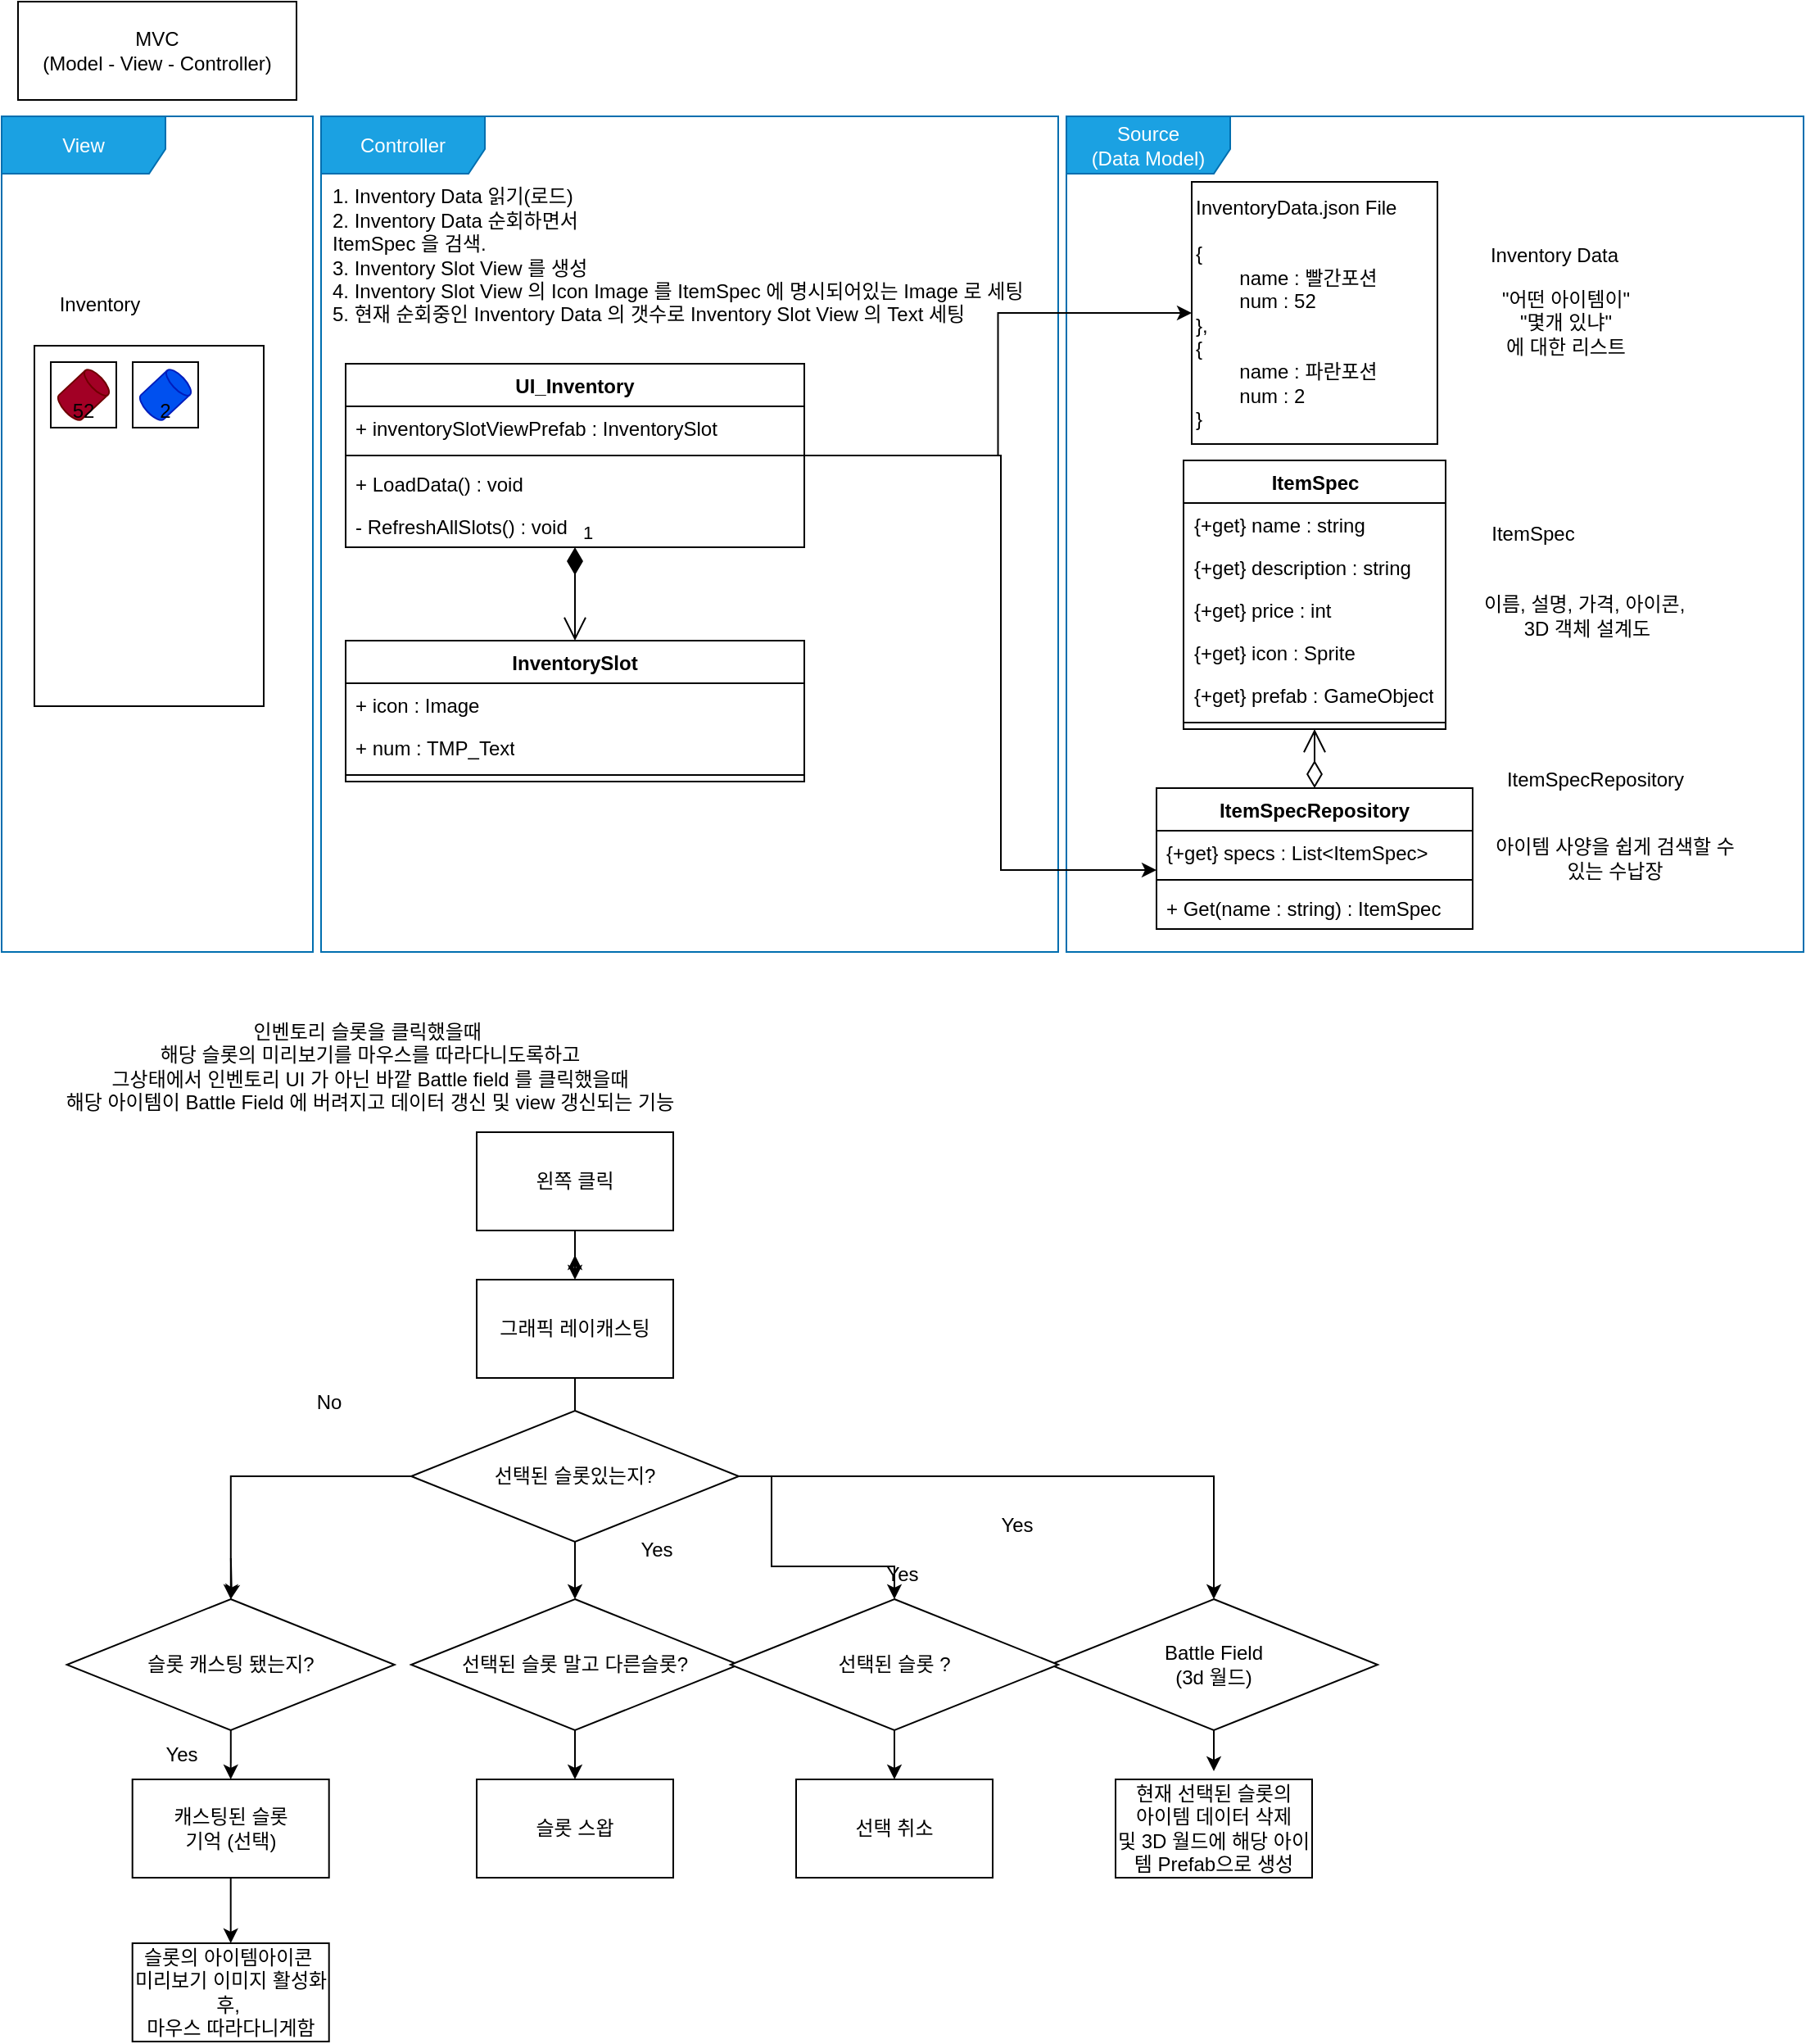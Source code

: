 <mxfile version="24.7.17">
  <diagram id="C5RBs43oDa-KdzZeNtuy" name="Page-1">
    <mxGraphModel dx="1154" dy="1751" grid="1" gridSize="10" guides="1" tooltips="1" connect="1" arrows="1" fold="1" page="1" pageScale="1" pageWidth="827" pageHeight="1169" math="0" shadow="0">
      <root>
        <mxCell id="WIyWlLk6GJQsqaUBKTNV-0" />
        <mxCell id="WIyWlLk6GJQsqaUBKTNV-1" parent="WIyWlLk6GJQsqaUBKTNV-0" />
        <mxCell id="G_scR9rmU6DZM21YWqUE-0" value="MVC&lt;div&gt;(Model - View - Controller)&lt;/div&gt;" style="rounded=0;whiteSpace=wrap;html=1;" vertex="1" parent="WIyWlLk6GJQsqaUBKTNV-1">
          <mxGeometry x="10" y="-120" width="170" height="60" as="geometry" />
        </mxCell>
        <mxCell id="G_scR9rmU6DZM21YWqUE-1" value="Inventory" style="text;html=1;align=center;verticalAlign=middle;whiteSpace=wrap;rounded=0;" vertex="1" parent="WIyWlLk6GJQsqaUBKTNV-1">
          <mxGeometry x="20" y="50" width="80" height="30" as="geometry" />
        </mxCell>
        <mxCell id="G_scR9rmU6DZM21YWqUE-3" value="" style="rounded=0;whiteSpace=wrap;html=1;" vertex="1" parent="WIyWlLk6GJQsqaUBKTNV-1">
          <mxGeometry x="20" y="90" width="140" height="220" as="geometry" />
        </mxCell>
        <mxCell id="G_scR9rmU6DZM21YWqUE-18" value="Inventory Data" style="text;html=1;align=center;verticalAlign=middle;whiteSpace=wrap;rounded=0;" vertex="1" parent="WIyWlLk6GJQsqaUBKTNV-1">
          <mxGeometry x="893" y="20" width="110" height="30" as="geometry" />
        </mxCell>
        <mxCell id="G_scR9rmU6DZM21YWqUE-19" value="&quot;어떤 아이템이&quot;&lt;div&gt;&quot;몇개 있냐&quot;&lt;/div&gt;&lt;div&gt;에 대한 리스트&lt;/div&gt;" style="text;html=1;align=center;verticalAlign=middle;whiteSpace=wrap;rounded=0;" vertex="1" parent="WIyWlLk6GJQsqaUBKTNV-1">
          <mxGeometry x="879.5" y="51" width="150" height="50" as="geometry" />
        </mxCell>
        <mxCell id="G_scR9rmU6DZM21YWqUE-20" value="ItemSpec" style="text;html=1;align=center;verticalAlign=middle;whiteSpace=wrap;rounded=0;" vertex="1" parent="WIyWlLk6GJQsqaUBKTNV-1">
          <mxGeometry x="904.5" y="190" width="60" height="30" as="geometry" />
        </mxCell>
        <mxCell id="G_scR9rmU6DZM21YWqUE-21" value="이름, 설명, 가격, 아이콘,&amp;nbsp;&lt;div&gt;3D 객체 설계도&lt;/div&gt;" style="text;html=1;align=center;verticalAlign=middle;whiteSpace=wrap;rounded=0;" vertex="1" parent="WIyWlLk6GJQsqaUBKTNV-1">
          <mxGeometry x="893" y="230" width="150" height="50" as="geometry" />
        </mxCell>
        <mxCell id="G_scR9rmU6DZM21YWqUE-22" value="1. Inventory Data 읽기(로드)&lt;div&gt;2. Inventory Data 순회하면서&amp;nbsp;&lt;/div&gt;&lt;div&gt;ItemSpec 을 검색.&lt;/div&gt;&lt;div&gt;3. Inventory Slot View 를 생성&lt;/div&gt;&lt;div&gt;4. Inventory Slot View 의 Icon Image 를 ItemSpec 에 명시되어있는 Image 로 세팅&lt;/div&gt;&lt;div&gt;5. 현재 순회중인 Inventory Data 의 갯수로 Inventory Slot View 의 Text 세팅&lt;/div&gt;" style="text;html=1;align=left;verticalAlign=middle;whiteSpace=wrap;rounded=0;" vertex="1" parent="WIyWlLk6GJQsqaUBKTNV-1">
          <mxGeometry x="200" y="-10" width="440" height="90" as="geometry" />
        </mxCell>
        <mxCell id="G_scR9rmU6DZM21YWqUE-29" value="" style="whiteSpace=wrap;html=1;aspect=fixed;" vertex="1" parent="WIyWlLk6GJQsqaUBKTNV-1">
          <mxGeometry x="30" y="100" width="40" height="40" as="geometry" />
        </mxCell>
        <mxCell id="G_scR9rmU6DZM21YWqUE-30" value="" style="shape=cylinder3;whiteSpace=wrap;html=1;boundedLbl=1;backgroundOutline=1;size=4.037;rotation=47;fillColor=#a20025;fontColor=#ffffff;strokeColor=#6F0000;" vertex="1" parent="WIyWlLk6GJQsqaUBKTNV-1">
          <mxGeometry x="39.85" y="105" width="20.3" height="30" as="geometry" />
        </mxCell>
        <mxCell id="G_scR9rmU6DZM21YWqUE-32" value="52" style="text;html=1;align=center;verticalAlign=middle;whiteSpace=wrap;rounded=0;" vertex="1" parent="WIyWlLk6GJQsqaUBKTNV-1">
          <mxGeometry x="30" y="120" width="40" height="20" as="geometry" />
        </mxCell>
        <mxCell id="G_scR9rmU6DZM21YWqUE-33" value="" style="whiteSpace=wrap;html=1;aspect=fixed;" vertex="1" parent="WIyWlLk6GJQsqaUBKTNV-1">
          <mxGeometry x="80" y="100" width="40" height="40" as="geometry" />
        </mxCell>
        <mxCell id="G_scR9rmU6DZM21YWqUE-34" value="" style="shape=cylinder3;whiteSpace=wrap;html=1;boundedLbl=1;backgroundOutline=1;size=4.037;rotation=47;fillColor=#0050ef;fontColor=#ffffff;strokeColor=#001DBC;" vertex="1" parent="WIyWlLk6GJQsqaUBKTNV-1">
          <mxGeometry x="89.85" y="105" width="20.3" height="30" as="geometry" />
        </mxCell>
        <mxCell id="G_scR9rmU6DZM21YWqUE-35" value="2" style="text;html=1;align=center;verticalAlign=middle;whiteSpace=wrap;rounded=0;" vertex="1" parent="WIyWlLk6GJQsqaUBKTNV-1">
          <mxGeometry x="80" y="120" width="40" height="20" as="geometry" />
        </mxCell>
        <mxCell id="G_scR9rmU6DZM21YWqUE-36" value="ItemSpecRepository" style="text;html=1;align=center;verticalAlign=middle;whiteSpace=wrap;rounded=0;" vertex="1" parent="WIyWlLk6GJQsqaUBKTNV-1">
          <mxGeometry x="903" y="340" width="140" height="30" as="geometry" />
        </mxCell>
        <mxCell id="G_scR9rmU6DZM21YWqUE-37" value="ItemSpec" style="swimlane;fontStyle=1;align=center;verticalAlign=top;childLayout=stackLayout;horizontal=1;startSize=26;horizontalStack=0;resizeParent=1;resizeParentMax=0;resizeLast=0;collapsible=1;marginBottom=0;whiteSpace=wrap;html=1;" vertex="1" parent="WIyWlLk6GJQsqaUBKTNV-1">
          <mxGeometry x="721.5" y="160" width="160" height="164" as="geometry" />
        </mxCell>
        <mxCell id="G_scR9rmU6DZM21YWqUE-38" value="{+get} name : string" style="text;strokeColor=none;fillColor=none;align=left;verticalAlign=top;spacingLeft=4;spacingRight=4;overflow=hidden;rotatable=0;points=[[0,0.5],[1,0.5]];portConstraint=eastwest;whiteSpace=wrap;html=1;" vertex="1" parent="G_scR9rmU6DZM21YWqUE-37">
          <mxGeometry y="26" width="160" height="26" as="geometry" />
        </mxCell>
        <mxCell id="G_scR9rmU6DZM21YWqUE-41" value="{+get} description : string" style="text;strokeColor=none;fillColor=none;align=left;verticalAlign=top;spacingLeft=4;spacingRight=4;overflow=hidden;rotatable=0;points=[[0,0.5],[1,0.5]];portConstraint=eastwest;whiteSpace=wrap;html=1;" vertex="1" parent="G_scR9rmU6DZM21YWqUE-37">
          <mxGeometry y="52" width="160" height="26" as="geometry" />
        </mxCell>
        <mxCell id="G_scR9rmU6DZM21YWqUE-42" value="{+get} price : int" style="text;strokeColor=none;fillColor=none;align=left;verticalAlign=top;spacingLeft=4;spacingRight=4;overflow=hidden;rotatable=0;points=[[0,0.5],[1,0.5]];portConstraint=eastwest;whiteSpace=wrap;html=1;" vertex="1" parent="G_scR9rmU6DZM21YWqUE-37">
          <mxGeometry y="78" width="160" height="26" as="geometry" />
        </mxCell>
        <mxCell id="G_scR9rmU6DZM21YWqUE-43" value="{+get} icon : Sprite" style="text;strokeColor=none;fillColor=none;align=left;verticalAlign=top;spacingLeft=4;spacingRight=4;overflow=hidden;rotatable=0;points=[[0,0.5],[1,0.5]];portConstraint=eastwest;whiteSpace=wrap;html=1;" vertex="1" parent="G_scR9rmU6DZM21YWqUE-37">
          <mxGeometry y="104" width="160" height="26" as="geometry" />
        </mxCell>
        <mxCell id="G_scR9rmU6DZM21YWqUE-44" value="{+get} prefab : GameObject" style="text;strokeColor=none;fillColor=none;align=left;verticalAlign=top;spacingLeft=4;spacingRight=4;overflow=hidden;rotatable=0;points=[[0,0.5],[1,0.5]];portConstraint=eastwest;whiteSpace=wrap;html=1;" vertex="1" parent="G_scR9rmU6DZM21YWqUE-37">
          <mxGeometry y="130" width="160" height="26" as="geometry" />
        </mxCell>
        <mxCell id="G_scR9rmU6DZM21YWqUE-39" value="" style="line;strokeWidth=1;fillColor=none;align=left;verticalAlign=middle;spacingTop=-1;spacingLeft=3;spacingRight=3;rotatable=0;labelPosition=right;points=[];portConstraint=eastwest;strokeColor=inherit;" vertex="1" parent="G_scR9rmU6DZM21YWqUE-37">
          <mxGeometry y="156" width="160" height="8" as="geometry" />
        </mxCell>
        <mxCell id="G_scR9rmU6DZM21YWqUE-45" value="ItemSpecRepository" style="swimlane;fontStyle=1;align=center;verticalAlign=top;childLayout=stackLayout;horizontal=1;startSize=26;horizontalStack=0;resizeParent=1;resizeParentMax=0;resizeLast=0;collapsible=1;marginBottom=0;whiteSpace=wrap;html=1;" vertex="1" parent="WIyWlLk6GJQsqaUBKTNV-1">
          <mxGeometry x="705" y="360" width="193" height="86" as="geometry" />
        </mxCell>
        <mxCell id="G_scR9rmU6DZM21YWqUE-50" value="{+get} specs : List&amp;lt;ItemSpec&amp;gt;" style="text;strokeColor=none;fillColor=none;align=left;verticalAlign=top;spacingLeft=4;spacingRight=4;overflow=hidden;rotatable=0;points=[[0,0.5],[1,0.5]];portConstraint=eastwest;whiteSpace=wrap;html=1;" vertex="1" parent="G_scR9rmU6DZM21YWqUE-45">
          <mxGeometry y="26" width="193" height="26" as="geometry" />
        </mxCell>
        <mxCell id="G_scR9rmU6DZM21YWqUE-51" value="" style="line;strokeWidth=1;fillColor=none;align=left;verticalAlign=middle;spacingTop=-1;spacingLeft=3;spacingRight=3;rotatable=0;labelPosition=right;points=[];portConstraint=eastwest;strokeColor=inherit;" vertex="1" parent="G_scR9rmU6DZM21YWqUE-45">
          <mxGeometry y="52" width="193" height="8" as="geometry" />
        </mxCell>
        <mxCell id="G_scR9rmU6DZM21YWqUE-52" value="+ Get(name : string) : ItemSpec" style="text;strokeColor=none;fillColor=none;align=left;verticalAlign=top;spacingLeft=4;spacingRight=4;overflow=hidden;rotatable=0;points=[[0,0.5],[1,0.5]];portConstraint=eastwest;whiteSpace=wrap;html=1;" vertex="1" parent="G_scR9rmU6DZM21YWqUE-45">
          <mxGeometry y="60" width="193" height="26" as="geometry" />
        </mxCell>
        <mxCell id="G_scR9rmU6DZM21YWqUE-53" value="" style="endArrow=open;html=1;endSize=12;startArrow=diamondThin;startSize=14;startFill=0;edgeStyle=orthogonalEdgeStyle;rounded=0;exitX=0.5;exitY=0;exitDx=0;exitDy=0;" edge="1" parent="WIyWlLk6GJQsqaUBKTNV-1" source="G_scR9rmU6DZM21YWqUE-45" target="G_scR9rmU6DZM21YWqUE-37">
          <mxGeometry relative="1" as="geometry">
            <mxPoint x="349.5" y="300" as="sourcePoint" />
            <mxPoint x="509.5" y="300" as="targetPoint" />
          </mxGeometry>
        </mxCell>
        <mxCell id="G_scR9rmU6DZM21YWqUE-56" value="InventoryData.json File&lt;div&gt;&lt;br&gt;&lt;/div&gt;&lt;div&gt;{&lt;/div&gt;&lt;div&gt;&lt;span style=&quot;white-space: pre;&quot;&gt;&#x9;&lt;/span&gt;name : 빨간포션&lt;br&gt;&lt;/div&gt;&lt;div&gt;&lt;span style=&quot;white-space: pre;&quot;&gt;&#x9;&lt;/span&gt;num : 52&lt;/div&gt;&lt;div&gt;},&lt;/div&gt;&lt;div&gt;{&lt;/div&gt;&lt;div&gt;&lt;span style=&quot;white-space: pre;&quot;&gt;&#x9;&lt;/span&gt;name : 파란포션&lt;/div&gt;&lt;div&gt;&lt;span style=&quot;white-space: pre;&quot;&gt;&#x9;&lt;/span&gt;num : 2&lt;/div&gt;&lt;div&gt;}&lt;/div&gt;" style="html=1;whiteSpace=wrap;align=left;" vertex="1" parent="WIyWlLk6GJQsqaUBKTNV-1">
          <mxGeometry x="726.5" y="-10" width="150" height="160" as="geometry" />
        </mxCell>
        <mxCell id="G_scR9rmU6DZM21YWqUE-57" value="아이템 사양을 쉽게 검색할 수 있는 수납장" style="text;html=1;align=center;verticalAlign=middle;whiteSpace=wrap;rounded=0;" vertex="1" parent="WIyWlLk6GJQsqaUBKTNV-1">
          <mxGeometry x="910" y="378" width="150" height="50" as="geometry" />
        </mxCell>
        <mxCell id="G_scR9rmU6DZM21YWqUE-58" value="Source&lt;div&gt;(Data Model)&lt;/div&gt;" style="shape=umlFrame;whiteSpace=wrap;html=1;pointerEvents=0;fillColor=#1ba1e2;fontColor=#ffffff;strokeColor=#006EAF;width=100;height=35;" vertex="1" parent="WIyWlLk6GJQsqaUBKTNV-1">
          <mxGeometry x="650" y="-50" width="450" height="510" as="geometry" />
        </mxCell>
        <mxCell id="G_scR9rmU6DZM21YWqUE-59" value="View" style="shape=umlFrame;whiteSpace=wrap;html=1;pointerEvents=0;fillColor=#1ba1e2;fontColor=#ffffff;strokeColor=#006EAF;width=100;height=35;" vertex="1" parent="WIyWlLk6GJQsqaUBKTNV-1">
          <mxGeometry y="-50" width="190" height="510" as="geometry" />
        </mxCell>
        <mxCell id="G_scR9rmU6DZM21YWqUE-60" value="Controller" style="shape=umlFrame;whiteSpace=wrap;html=1;pointerEvents=0;fillColor=#1ba1e2;fontColor=#ffffff;strokeColor=#006EAF;width=100;height=35;" vertex="1" parent="WIyWlLk6GJQsqaUBKTNV-1">
          <mxGeometry x="195" y="-50" width="450" height="510" as="geometry" />
        </mxCell>
        <mxCell id="G_scR9rmU6DZM21YWqUE-78" style="edgeStyle=orthogonalEdgeStyle;rounded=0;orthogonalLoop=1;jettySize=auto;html=1;" edge="1" parent="WIyWlLk6GJQsqaUBKTNV-1" source="G_scR9rmU6DZM21YWqUE-61" target="G_scR9rmU6DZM21YWqUE-56">
          <mxGeometry relative="1" as="geometry" />
        </mxCell>
        <mxCell id="G_scR9rmU6DZM21YWqUE-61" value="UI_Inventory" style="swimlane;fontStyle=1;align=center;verticalAlign=top;childLayout=stackLayout;horizontal=1;startSize=26;horizontalStack=0;resizeParent=1;resizeParentMax=0;resizeLast=0;collapsible=1;marginBottom=0;whiteSpace=wrap;html=1;" vertex="1" parent="WIyWlLk6GJQsqaUBKTNV-1">
          <mxGeometry x="210" y="101" width="280" height="112" as="geometry" />
        </mxCell>
        <mxCell id="G_scR9rmU6DZM21YWqUE-68" value="+ inventorySlotViewPrefab : InventorySlot" style="text;strokeColor=none;fillColor=none;align=left;verticalAlign=top;spacingLeft=4;spacingRight=4;overflow=hidden;rotatable=0;points=[[0,0.5],[1,0.5]];portConstraint=eastwest;whiteSpace=wrap;html=1;" vertex="1" parent="G_scR9rmU6DZM21YWqUE-61">
          <mxGeometry y="26" width="280" height="26" as="geometry" />
        </mxCell>
        <mxCell id="G_scR9rmU6DZM21YWqUE-67" value="" style="line;strokeWidth=1;fillColor=none;align=left;verticalAlign=middle;spacingTop=-1;spacingLeft=3;spacingRight=3;rotatable=0;labelPosition=right;points=[];portConstraint=eastwest;strokeColor=inherit;" vertex="1" parent="G_scR9rmU6DZM21YWqUE-61">
          <mxGeometry y="52" width="280" height="8" as="geometry" />
        </mxCell>
        <mxCell id="G_scR9rmU6DZM21YWqUE-62" value="+ LoadData() : void" style="text;strokeColor=none;fillColor=none;align=left;verticalAlign=top;spacingLeft=4;spacingRight=4;overflow=hidden;rotatable=0;points=[[0,0.5],[1,0.5]];portConstraint=eastwest;whiteSpace=wrap;html=1;" vertex="1" parent="G_scR9rmU6DZM21YWqUE-61">
          <mxGeometry y="60" width="280" height="26" as="geometry" />
        </mxCell>
        <mxCell id="G_scR9rmU6DZM21YWqUE-76" value="- RefreshAllSlots() : void" style="text;strokeColor=none;fillColor=none;align=left;verticalAlign=top;spacingLeft=4;spacingRight=4;overflow=hidden;rotatable=0;points=[[0,0.5],[1,0.5]];portConstraint=eastwest;whiteSpace=wrap;html=1;" vertex="1" parent="G_scR9rmU6DZM21YWqUE-61">
          <mxGeometry y="86" width="280" height="26" as="geometry" />
        </mxCell>
        <mxCell id="G_scR9rmU6DZM21YWqUE-75" style="edgeStyle=orthogonalEdgeStyle;rounded=0;orthogonalLoop=1;jettySize=auto;html=1;" edge="1" parent="WIyWlLk6GJQsqaUBKTNV-1" source="G_scR9rmU6DZM21YWqUE-61" target="G_scR9rmU6DZM21YWqUE-45">
          <mxGeometry relative="1" as="geometry">
            <Array as="points">
              <mxPoint x="610" y="157" />
              <mxPoint x="610" y="410" />
            </Array>
          </mxGeometry>
        </mxCell>
        <mxCell id="G_scR9rmU6DZM21YWqUE-69" value="InventorySlot" style="swimlane;fontStyle=1;align=center;verticalAlign=top;childLayout=stackLayout;horizontal=1;startSize=26;horizontalStack=0;resizeParent=1;resizeParentMax=0;resizeLast=0;collapsible=1;marginBottom=0;whiteSpace=wrap;html=1;" vertex="1" parent="WIyWlLk6GJQsqaUBKTNV-1">
          <mxGeometry x="210" y="270" width="280" height="86" as="geometry" />
        </mxCell>
        <mxCell id="G_scR9rmU6DZM21YWqUE-71" value="+ icon : Image" style="text;strokeColor=none;fillColor=none;align=left;verticalAlign=top;spacingLeft=4;spacingRight=4;overflow=hidden;rotatable=0;points=[[0,0.5],[1,0.5]];portConstraint=eastwest;whiteSpace=wrap;html=1;" vertex="1" parent="G_scR9rmU6DZM21YWqUE-69">
          <mxGeometry y="26" width="280" height="26" as="geometry" />
        </mxCell>
        <mxCell id="G_scR9rmU6DZM21YWqUE-73" value="+ num : TMP_Text" style="text;strokeColor=none;fillColor=none;align=left;verticalAlign=top;spacingLeft=4;spacingRight=4;overflow=hidden;rotatable=0;points=[[0,0.5],[1,0.5]];portConstraint=eastwest;whiteSpace=wrap;html=1;" vertex="1" parent="G_scR9rmU6DZM21YWqUE-69">
          <mxGeometry y="52" width="280" height="26" as="geometry" />
        </mxCell>
        <mxCell id="G_scR9rmU6DZM21YWqUE-72" value="" style="line;strokeWidth=1;fillColor=none;align=left;verticalAlign=middle;spacingTop=-1;spacingLeft=3;spacingRight=3;rotatable=0;labelPosition=right;points=[];portConstraint=eastwest;strokeColor=inherit;" vertex="1" parent="G_scR9rmU6DZM21YWqUE-69">
          <mxGeometry y="78" width="280" height="8" as="geometry" />
        </mxCell>
        <mxCell id="G_scR9rmU6DZM21YWqUE-77" value="1" style="endArrow=open;html=1;endSize=12;startArrow=diamondThin;startSize=14;startFill=1;edgeStyle=orthogonalEdgeStyle;align=left;verticalAlign=bottom;rounded=0;" edge="1" parent="WIyWlLk6GJQsqaUBKTNV-1" source="G_scR9rmU6DZM21YWqUE-61" target="G_scR9rmU6DZM21YWqUE-69">
          <mxGeometry x="-1" y="3" relative="1" as="geometry">
            <mxPoint x="430" y="230" as="sourcePoint" />
            <mxPoint x="590" y="230" as="targetPoint" />
          </mxGeometry>
        </mxCell>
        <mxCell id="G_scR9rmU6DZM21YWqUE-79" value="인벤토리 슬롯을 클릭했을때&amp;nbsp;&lt;div&gt;해당 슬롯의 미리보기를 마우스를 따라다니도록하고&lt;/div&gt;&lt;div&gt;그상태에서 인벤토리 UI 가 아닌 바깥 Battle field 를 클릭했을때&lt;/div&gt;&lt;div&gt;해당 아이템이 Battle Field 에 버려지고 데이터 갱신 및 view 갱신되는 기능&lt;/div&gt;" style="text;html=1;align=center;verticalAlign=middle;whiteSpace=wrap;rounded=0;" vertex="1" parent="WIyWlLk6GJQsqaUBKTNV-1">
          <mxGeometry y="490" width="450" height="80" as="geometry" />
        </mxCell>
        <mxCell id="G_scR9rmU6DZM21YWqUE-91" style="edgeStyle=orthogonalEdgeStyle;rounded=0;orthogonalLoop=1;jettySize=auto;html=1;entryX=0.5;entryY=0;entryDx=0;entryDy=0;" edge="1" parent="WIyWlLk6GJQsqaUBKTNV-1" source="G_scR9rmU6DZM21YWqUE-80">
          <mxGeometry relative="1" as="geometry">
            <mxPoint x="350.0" y="645" as="targetPoint" />
          </mxGeometry>
        </mxCell>
        <mxCell id="G_scR9rmU6DZM21YWqUE-109" style="edgeStyle=orthogonalEdgeStyle;rounded=0;orthogonalLoop=1;jettySize=auto;html=1;" edge="1" parent="WIyWlLk6GJQsqaUBKTNV-1" source="G_scR9rmU6DZM21YWqUE-80" target="G_scR9rmU6DZM21YWqUE-95">
          <mxGeometry relative="1" as="geometry" />
        </mxCell>
        <mxCell id="G_scR9rmU6DZM21YWqUE-80" value="왼쪽 클릭" style="rounded=0;whiteSpace=wrap;html=1;" vertex="1" parent="WIyWlLk6GJQsqaUBKTNV-1">
          <mxGeometry x="290" y="570" width="120" height="60" as="geometry" />
        </mxCell>
        <mxCell id="G_scR9rmU6DZM21YWqUE-84" style="edgeStyle=orthogonalEdgeStyle;rounded=0;orthogonalLoop=1;jettySize=auto;html=1;entryX=0.5;entryY=0;entryDx=0;entryDy=0;" edge="1" parent="WIyWlLk6GJQsqaUBKTNV-1" source="G_scR9rmU6DZM21YWqUE-81" target="G_scR9rmU6DZM21YWqUE-83">
          <mxGeometry relative="1" as="geometry" />
        </mxCell>
        <mxCell id="G_scR9rmU6DZM21YWqUE-81" value="슬롯 캐스팅 됐는지?" style="rhombus;whiteSpace=wrap;html=1;" vertex="1" parent="WIyWlLk6GJQsqaUBKTNV-1">
          <mxGeometry x="39.85" y="855" width="200" height="80" as="geometry" />
        </mxCell>
        <mxCell id="G_scR9rmU6DZM21YWqUE-86" style="edgeStyle=orthogonalEdgeStyle;rounded=0;orthogonalLoop=1;jettySize=auto;html=1;entryX=0.5;entryY=0;entryDx=0;entryDy=0;" edge="1" parent="WIyWlLk6GJQsqaUBKTNV-1" source="G_scR9rmU6DZM21YWqUE-83" target="G_scR9rmU6DZM21YWqUE-85">
          <mxGeometry relative="1" as="geometry" />
        </mxCell>
        <mxCell id="G_scR9rmU6DZM21YWqUE-83" value="캐스팅된 슬롯&lt;div&gt;기억 (선택)&lt;/div&gt;" style="rounded=0;whiteSpace=wrap;html=1;" vertex="1" parent="WIyWlLk6GJQsqaUBKTNV-1">
          <mxGeometry x="79.85" y="965" width="120" height="60" as="geometry" />
        </mxCell>
        <mxCell id="G_scR9rmU6DZM21YWqUE-85" value="슬롯의 아이템아이콘&amp;nbsp;&lt;div&gt;미리보기 이미지 활성화 후,&amp;nbsp;&lt;/div&gt;&lt;div&gt;마우스 따라다니게함&lt;/div&gt;" style="rounded=0;whiteSpace=wrap;html=1;" vertex="1" parent="WIyWlLk6GJQsqaUBKTNV-1">
          <mxGeometry x="79.85" y="1065" width="120" height="60" as="geometry" />
        </mxCell>
        <mxCell id="G_scR9rmU6DZM21YWqUE-90" style="edgeStyle=orthogonalEdgeStyle;rounded=0;orthogonalLoop=1;jettySize=auto;html=1;" edge="1" parent="WIyWlLk6GJQsqaUBKTNV-1" target="G_scR9rmU6DZM21YWqUE-81">
          <mxGeometry relative="1" as="geometry">
            <mxPoint x="139.931" y="830" as="sourcePoint" />
          </mxGeometry>
        </mxCell>
        <mxCell id="G_scR9rmU6DZM21YWqUE-92" value="No" style="text;html=1;align=center;verticalAlign=middle;whiteSpace=wrap;rounded=0;" vertex="1" parent="WIyWlLk6GJQsqaUBKTNV-1">
          <mxGeometry x="170" y="720" width="60" height="30" as="geometry" />
        </mxCell>
        <mxCell id="G_scR9rmU6DZM21YWqUE-93" value="Yes" style="text;html=1;align=center;verticalAlign=middle;whiteSpace=wrap;rounded=0;" vertex="1" parent="WIyWlLk6GJQsqaUBKTNV-1">
          <mxGeometry x="79.85" y="935" width="60" height="30" as="geometry" />
        </mxCell>
        <mxCell id="G_scR9rmU6DZM21YWqUE-94" value="Yes" style="text;html=1;align=center;verticalAlign=middle;whiteSpace=wrap;rounded=0;" vertex="1" parent="WIyWlLk6GJQsqaUBKTNV-1">
          <mxGeometry x="370" y="810" width="60" height="30" as="geometry" />
        </mxCell>
        <mxCell id="G_scR9rmU6DZM21YWqUE-95" value="그래픽 레이캐스팅" style="rounded=0;whiteSpace=wrap;html=1;" vertex="1" parent="WIyWlLk6GJQsqaUBKTNV-1">
          <mxGeometry x="290" y="660" width="120" height="60" as="geometry" />
        </mxCell>
        <mxCell id="G_scR9rmU6DZM21YWqUE-100" style="edgeStyle=orthogonalEdgeStyle;rounded=0;orthogonalLoop=1;jettySize=auto;html=1;entryX=0.5;entryY=0;entryDx=0;entryDy=0;" edge="1" parent="WIyWlLk6GJQsqaUBKTNV-1" source="G_scR9rmU6DZM21YWqUE-97" target="G_scR9rmU6DZM21YWqUE-99">
          <mxGeometry relative="1" as="geometry" />
        </mxCell>
        <mxCell id="G_scR9rmU6DZM21YWqUE-97" value="선택된 슬롯 말고 다른슬롯?" style="rhombus;whiteSpace=wrap;html=1;" vertex="1" parent="WIyWlLk6GJQsqaUBKTNV-1">
          <mxGeometry x="250" y="855" width="200" height="80" as="geometry" />
        </mxCell>
        <mxCell id="G_scR9rmU6DZM21YWqUE-98" style="edgeStyle=orthogonalEdgeStyle;rounded=0;orthogonalLoop=1;jettySize=auto;html=1;" edge="1" parent="WIyWlLk6GJQsqaUBKTNV-1" source="G_scR9rmU6DZM21YWqUE-95" target="G_scR9rmU6DZM21YWqUE-97">
          <mxGeometry relative="1" as="geometry" />
        </mxCell>
        <mxCell id="G_scR9rmU6DZM21YWqUE-99" value="슬롯 스왑" style="rounded=0;whiteSpace=wrap;html=1;" vertex="1" parent="WIyWlLk6GJQsqaUBKTNV-1">
          <mxGeometry x="290" y="965" width="120" height="60" as="geometry" />
        </mxCell>
        <mxCell id="G_scR9rmU6DZM21YWqUE-104" style="edgeStyle=orthogonalEdgeStyle;rounded=0;orthogonalLoop=1;jettySize=auto;html=1;" edge="1" parent="WIyWlLk6GJQsqaUBKTNV-1" source="G_scR9rmU6DZM21YWqUE-101">
          <mxGeometry relative="1" as="geometry">
            <mxPoint x="740.0" y="960" as="targetPoint" />
          </mxGeometry>
        </mxCell>
        <mxCell id="G_scR9rmU6DZM21YWqUE-101" value="Battle Field&lt;div&gt;(3d 월드)&lt;/div&gt;" style="rhombus;whiteSpace=wrap;html=1;" vertex="1" parent="WIyWlLk6GJQsqaUBKTNV-1">
          <mxGeometry x="640" y="855" width="200" height="80" as="geometry" />
        </mxCell>
        <mxCell id="G_scR9rmU6DZM21YWqUE-103" value="현재 선택된 슬롯의&lt;div&gt;아이템 데이터 삭제&lt;/div&gt;&lt;div&gt;및 3D 월드에 해당 아이템 Prefab으로 생성&lt;/div&gt;" style="rounded=0;whiteSpace=wrap;html=1;" vertex="1" parent="WIyWlLk6GJQsqaUBKTNV-1">
          <mxGeometry x="680" y="965" width="120" height="60" as="geometry" />
        </mxCell>
        <mxCell id="G_scR9rmU6DZM21YWqUE-108" style="edgeStyle=orthogonalEdgeStyle;rounded=0;orthogonalLoop=1;jettySize=auto;html=1;entryX=0.5;entryY=0;entryDx=0;entryDy=0;" edge="1" parent="WIyWlLk6GJQsqaUBKTNV-1" source="G_scR9rmU6DZM21YWqUE-105" target="G_scR9rmU6DZM21YWqUE-107">
          <mxGeometry relative="1" as="geometry" />
        </mxCell>
        <mxCell id="G_scR9rmU6DZM21YWqUE-105" value="선택된 슬롯 ?" style="rhombus;whiteSpace=wrap;html=1;" vertex="1" parent="WIyWlLk6GJQsqaUBKTNV-1">
          <mxGeometry x="445" y="855" width="200" height="80" as="geometry" />
        </mxCell>
        <mxCell id="G_scR9rmU6DZM21YWqUE-107" value="선택 취소" style="rounded=0;whiteSpace=wrap;html=1;" vertex="1" parent="WIyWlLk6GJQsqaUBKTNV-1">
          <mxGeometry x="485" y="965" width="120" height="60" as="geometry" />
        </mxCell>
        <mxCell id="G_scR9rmU6DZM21YWqUE-113" style="edgeStyle=orthogonalEdgeStyle;rounded=0;orthogonalLoop=1;jettySize=auto;html=1;" edge="1" parent="WIyWlLk6GJQsqaUBKTNV-1" source="G_scR9rmU6DZM21YWqUE-111" target="G_scR9rmU6DZM21YWqUE-81">
          <mxGeometry relative="1" as="geometry" />
        </mxCell>
        <mxCell id="G_scR9rmU6DZM21YWqUE-114" style="edgeStyle=orthogonalEdgeStyle;rounded=0;orthogonalLoop=1;jettySize=auto;html=1;" edge="1" parent="WIyWlLk6GJQsqaUBKTNV-1" source="G_scR9rmU6DZM21YWqUE-111" target="G_scR9rmU6DZM21YWqUE-105">
          <mxGeometry relative="1" as="geometry">
            <Array as="points">
              <mxPoint x="470" y="780" />
              <mxPoint x="470" y="835" />
              <mxPoint x="545" y="835" />
            </Array>
          </mxGeometry>
        </mxCell>
        <mxCell id="G_scR9rmU6DZM21YWqUE-115" style="edgeStyle=orthogonalEdgeStyle;rounded=0;orthogonalLoop=1;jettySize=auto;html=1;" edge="1" parent="WIyWlLk6GJQsqaUBKTNV-1" source="G_scR9rmU6DZM21YWqUE-111" target="G_scR9rmU6DZM21YWqUE-101">
          <mxGeometry relative="1" as="geometry" />
        </mxCell>
        <mxCell id="G_scR9rmU6DZM21YWqUE-111" value="선택된 슬롯있는지?" style="rhombus;whiteSpace=wrap;html=1;" vertex="1" parent="WIyWlLk6GJQsqaUBKTNV-1">
          <mxGeometry x="250" y="740" width="200" height="80" as="geometry" />
        </mxCell>
        <mxCell id="G_scR9rmU6DZM21YWqUE-116" value="Yes" style="text;html=1;align=center;verticalAlign=middle;whiteSpace=wrap;rounded=0;" vertex="1" parent="WIyWlLk6GJQsqaUBKTNV-1">
          <mxGeometry x="590" y="795" width="60" height="30" as="geometry" />
        </mxCell>
        <mxCell id="G_scR9rmU6DZM21YWqUE-117" value="Yes" style="text;html=1;align=center;verticalAlign=middle;whiteSpace=wrap;rounded=0;" vertex="1" parent="WIyWlLk6GJQsqaUBKTNV-1">
          <mxGeometry x="520" y="825" width="60" height="30" as="geometry" />
        </mxCell>
      </root>
    </mxGraphModel>
  </diagram>
</mxfile>
